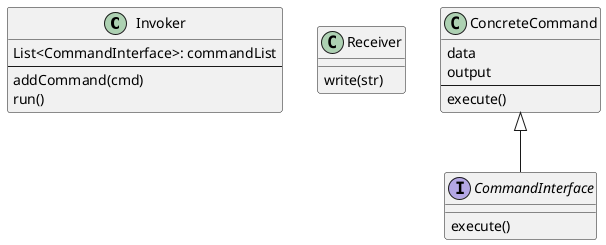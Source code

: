 @startuml

class Invoker
class Receiver
interface CommandInterface
class ConcreteCommand

ConcreteCommand <|-- CommandInterface

interface CommandInterface{
    execute()
}

class ConcreteCommand{
    data
    output
    --
    execute()
}

class Invoker{
    List<CommandInterface>: commandList
    --
    addCommand(cmd)
    run()
}

class Receiver{
    write(str)
}
@enduml